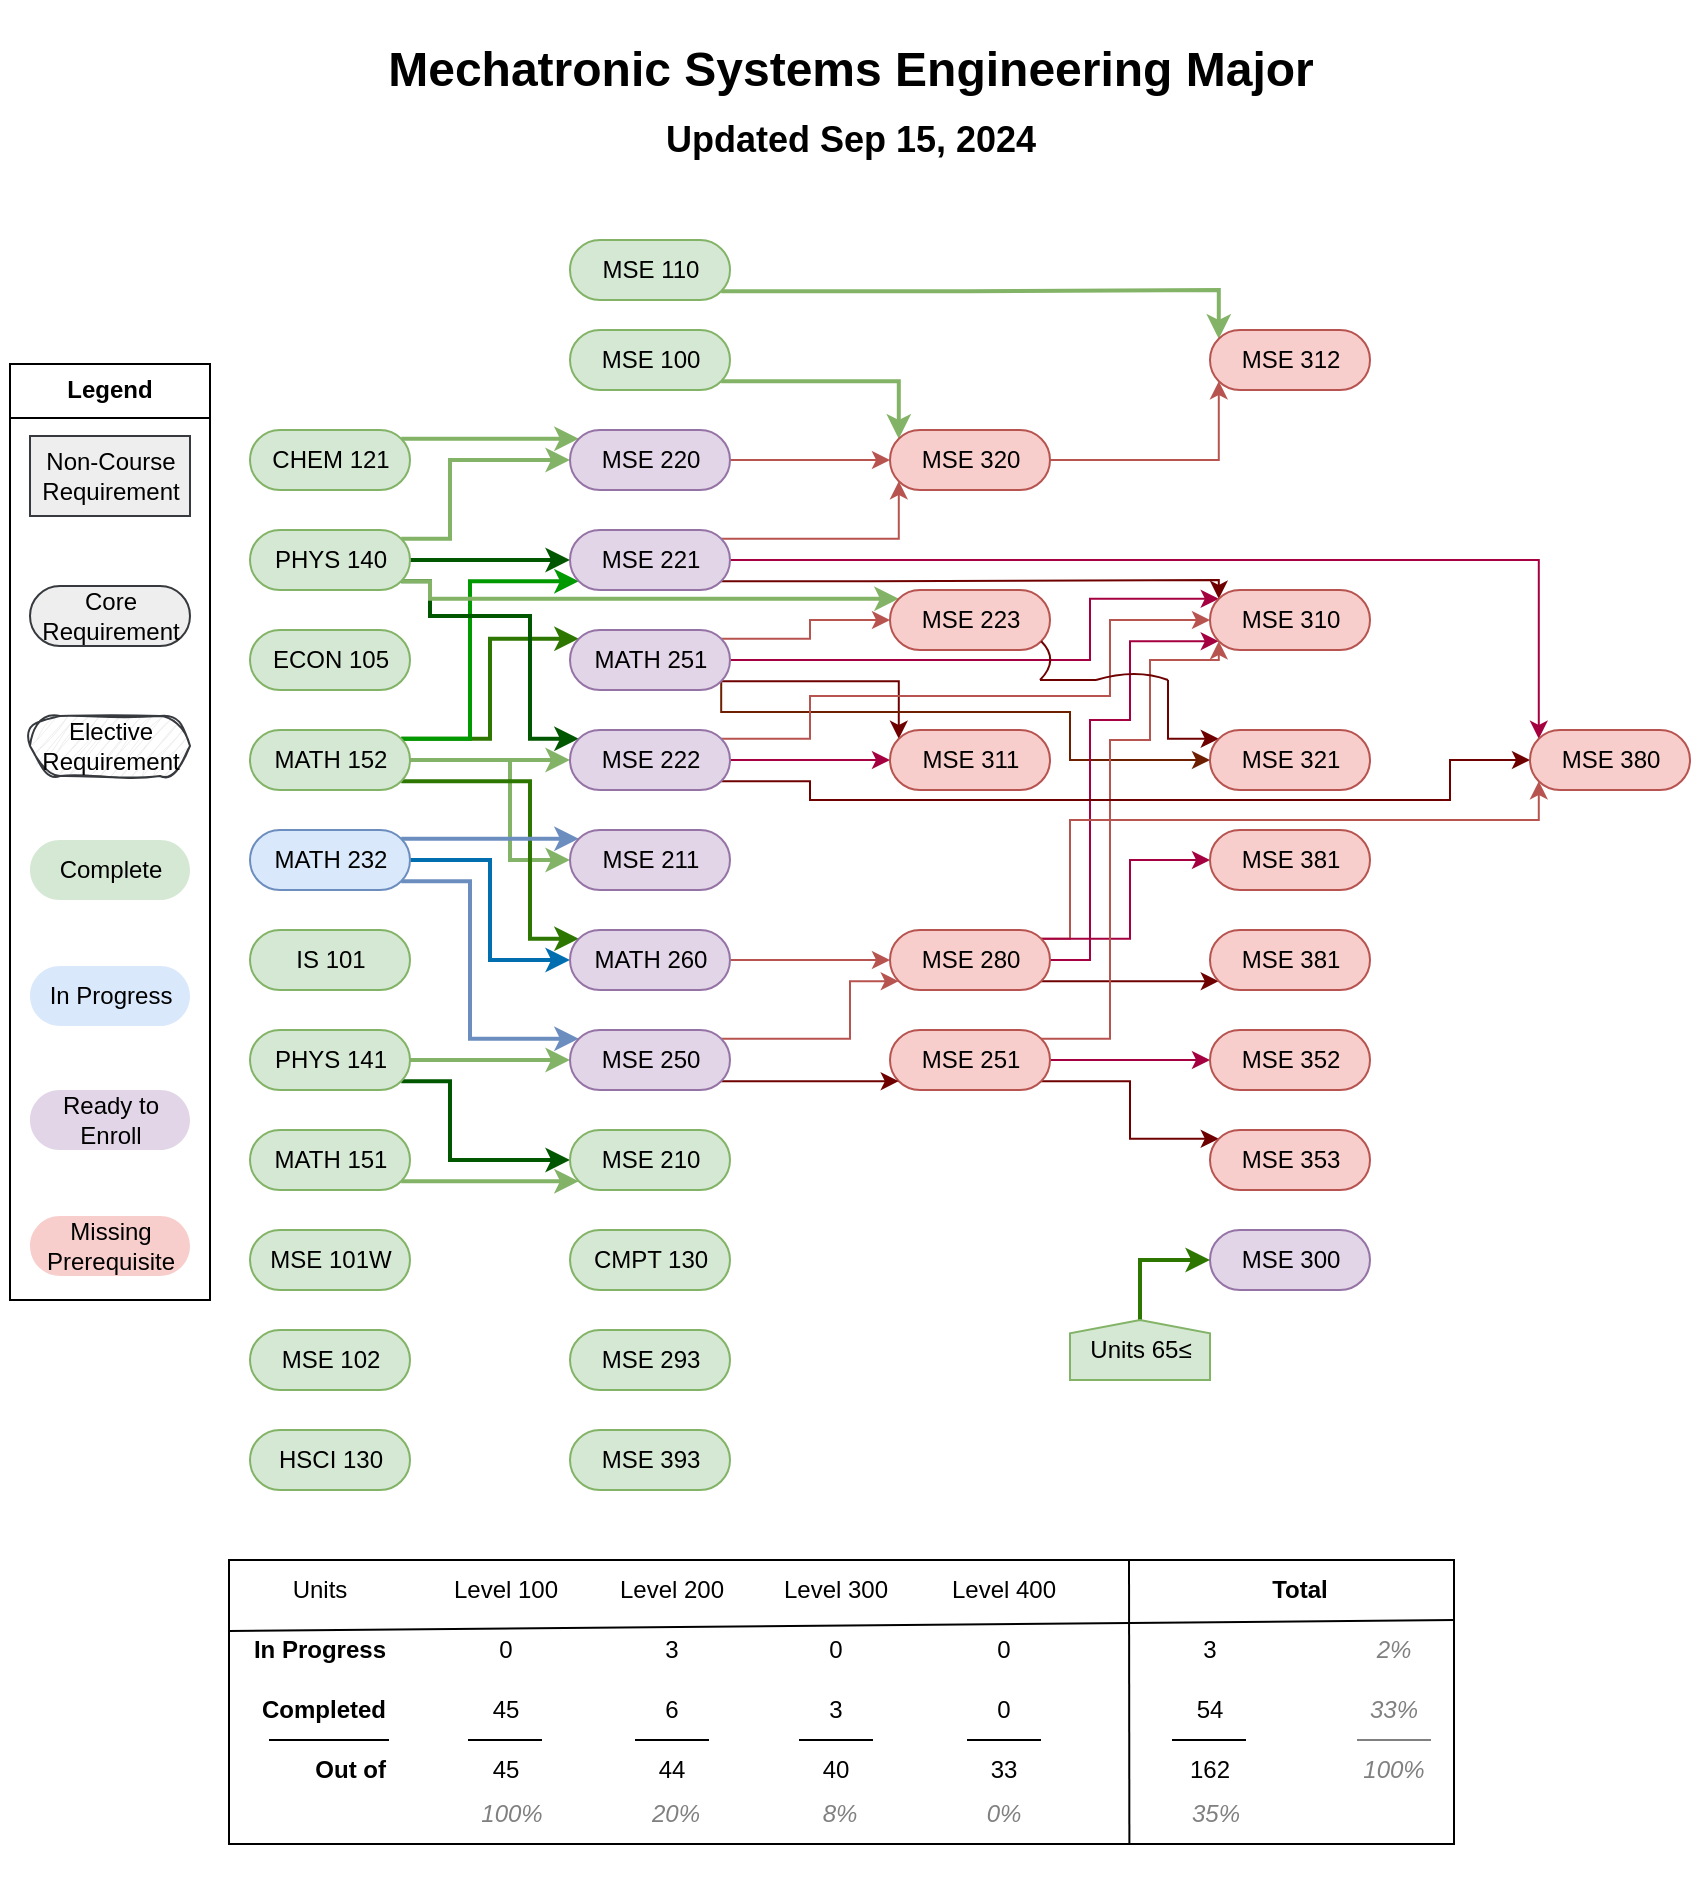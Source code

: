 <mxfile version="24.7.8">
  <diagram id="Kzw8JMVsdLsNCEqsxceb" name="Page-1">
    <mxGraphModel dx="808" dy="801" grid="1" gridSize="2" guides="1" tooltips="1" connect="1" arrows="1" fold="1" page="1" pageScale="1" pageWidth="850" pageHeight="1100" background="#ffffff" math="0" shadow="0">
      <root>
        <mxCell id="0" />
        <mxCell id="HKDICo--rmemcoH3mQtk-15" value="Background" parent="0" />
        <mxCell id="HKDICo--rmemcoH3mQtk-16" value="" style="rounded=0;whiteSpace=wrap;html=1;strokeColor=none;" parent="HKDICo--rmemcoH3mQtk-15" vertex="1">
          <mxGeometry y="30" width="850" height="948" as="geometry" />
        </mxCell>
        <mxCell id="1" value="Diagram" parent="0" />
        <mxCell id="Erz5tiZZ1zlOBueHpwNa-51" style="edgeStyle=orthogonalEdgeStyle;rounded=0;jumpStyle=none;orthogonalLoop=1;jettySize=auto;html=1;exitX=0;exitY=0;exitDx=75.605;exitDy=4.395;exitPerimeter=0;entryX=0;entryY=0;entryDx=4.395;entryDy=4.395;entryPerimeter=0;fillColor=#d5e8d4;strokeColor=#82b366;strokeWidth=2;" parent="1" source="Erz5tiZZ1zlOBueHpwNa-1" target="Erz5tiZZ1zlOBueHpwNa-16" edge="1">
          <mxGeometry relative="1" as="geometry" />
        </mxCell>
        <object label="CHEM 121" Course="General Chemistry I w/ Lab" Department="CHEM" Code="121" Units="4" id="Erz5tiZZ1zlOBueHpwNa-1">
          <mxCell style="html=1;dashed=0;whitespace=wrap;shape=mxgraph.dfd.start;fillColor=#d5e8d4;strokeColor=#82b366;" parent="1" vertex="1">
            <mxGeometry x="125" y="245" width="80" height="30" as="geometry" />
          </mxCell>
        </object>
        <object label="CMPT 130" Course="Intro to Computer Programming I" Department="CMPT" Code="130" Units="3" id="Erz5tiZZ1zlOBueHpwNa-2">
          <mxCell style="html=1;dashed=0;whitespace=wrap;shape=mxgraph.dfd.start;fillColor=#d5e8d4;strokeColor=#82b366;" parent="1" vertex="1">
            <mxGeometry x="285" y="645" width="80" height="30" as="geometry" />
          </mxCell>
        </object>
        <mxCell id="Erz5tiZZ1zlOBueHpwNa-30" style="edgeStyle=orthogonalEdgeStyle;rounded=0;orthogonalLoop=1;jettySize=auto;html=1;exitX=0;exitY=0;exitDx=75.605;exitDy=25.605;exitPerimeter=0;entryX=0;entryY=0;entryDx=4.395;entryDy=25.605;entryPerimeter=0;fillColor=#d5e8d4;strokeColor=#82b366;strokeWidth=2;" parent="1" source="Erz5tiZZ1zlOBueHpwNa-3" target="Erz5tiZZ1zlOBueHpwNa-19" edge="1">
          <mxGeometry relative="1" as="geometry" />
        </mxCell>
        <object label="MATH 151" Course="Calculus I with Review" Department="MATH" Code="150" Units="4" id="Erz5tiZZ1zlOBueHpwNa-3">
          <mxCell style="html=1;dashed=0;whitespace=wrap;shape=mxgraph.dfd.start;fillColor=#d5e8d4;strokeColor=#82b366;" parent="1" vertex="1">
            <mxGeometry x="125" y="595" width="80" height="30" as="geometry" />
          </mxCell>
        </object>
        <mxCell id="Erz5tiZZ1zlOBueHpwNa-44" style="edgeStyle=orthogonalEdgeStyle;rounded=0;orthogonalLoop=1;jettySize=auto;html=1;exitX=0;exitY=0;exitDx=75.605;exitDy=4.395;exitPerimeter=0;entryX=0;entryY=0;entryDx=4.395;entryDy=4.395;entryPerimeter=0;fillColor=#60a917;strokeColor=#2D7600;strokeWidth=2;" parent="1" source="Erz5tiZZ1zlOBueHpwNa-4" target="Erz5tiZZ1zlOBueHpwNa-18" edge="1">
          <mxGeometry relative="1" as="geometry">
            <Array as="points">
              <mxPoint x="245" y="399" />
              <mxPoint x="245" y="349" />
            </Array>
          </mxGeometry>
        </mxCell>
        <mxCell id="Erz5tiZZ1zlOBueHpwNa-45" style="edgeStyle=orthogonalEdgeStyle;rounded=0;orthogonalLoop=1;jettySize=auto;html=1;exitX=1;exitY=0.5;exitDx=0;exitDy=0;exitPerimeter=0;entryX=0;entryY=0.5;entryDx=0;entryDy=0;entryPerimeter=0;fillColor=#d5e8d4;strokeColor=#82b366;strokeWidth=2;gradientColor=#97d077;" parent="1" source="Erz5tiZZ1zlOBueHpwNa-4" target="Erz5tiZZ1zlOBueHpwNa-15" edge="1">
          <mxGeometry relative="1" as="geometry">
            <Array as="points">
              <mxPoint x="255" y="410" />
              <mxPoint x="255" y="460" />
            </Array>
          </mxGeometry>
        </mxCell>
        <mxCell id="Erz5tiZZ1zlOBueHpwNa-48" style="edgeStyle=orthogonalEdgeStyle;rounded=0;orthogonalLoop=1;jettySize=auto;html=1;exitX=0;exitY=0;exitDx=75.605;exitDy=25.605;exitPerimeter=0;entryX=0;entryY=0;entryDx=4.395;entryDy=4.395;entryPerimeter=0;jumpStyle=none;fillColor=#60a917;strokeColor=#2D7600;strokeWidth=2;" parent="1" source="Erz5tiZZ1zlOBueHpwNa-4" target="Erz5tiZZ1zlOBueHpwNa-17" edge="1">
          <mxGeometry relative="1" as="geometry">
            <Array as="points">
              <mxPoint x="265" y="421" />
              <mxPoint x="265" y="499" />
            </Array>
          </mxGeometry>
        </mxCell>
        <mxCell id="Erz5tiZZ1zlOBueHpwNa-54" style="edgeStyle=orthogonalEdgeStyle;rounded=0;jumpStyle=none;orthogonalLoop=1;jettySize=auto;html=1;exitX=0;exitY=0;exitDx=75.605;exitDy=4.395;exitPerimeter=0;entryX=0;entryY=0;entryDx=4.395;entryDy=25.605;entryPerimeter=0;fillColor=#cdeb8b;strokeColor=#009900;strokeWidth=2;" parent="1" source="Erz5tiZZ1zlOBueHpwNa-4" target="Erz5tiZZ1zlOBueHpwNa-27" edge="1">
          <mxGeometry relative="1" as="geometry">
            <Array as="points">
              <mxPoint x="235" y="399" />
              <mxPoint x="235" y="321" />
            </Array>
          </mxGeometry>
        </mxCell>
        <mxCell id="Erz5tiZZ1zlOBueHpwNa-57" style="edgeStyle=orthogonalEdgeStyle;rounded=0;jumpStyle=none;orthogonalLoop=1;jettySize=auto;html=1;exitX=1;exitY=0.5;exitDx=0;exitDy=0;exitPerimeter=0;entryX=0;entryY=0.5;entryDx=0;entryDy=0;entryPerimeter=0;fillColor=#d5e8d4;strokeColor=#82b366;strokeWidth=2;gradientColor=#97d077;" parent="1" source="Erz5tiZZ1zlOBueHpwNa-4" target="Erz5tiZZ1zlOBueHpwNa-26" edge="1">
          <mxGeometry relative="1" as="geometry" />
        </mxCell>
        <object label="MATH 152" Course="Calculus II" Department="MATH" Code="152" Units="3" id="Erz5tiZZ1zlOBueHpwNa-4">
          <mxCell style="html=1;dashed=0;whitespace=wrap;shape=mxgraph.dfd.start;fillColor=#d5e8d4;strokeColor=#82b366;" parent="1" vertex="1">
            <mxGeometry x="125" y="395" width="80" height="30" as="geometry" />
          </mxCell>
        </object>
        <mxCell id="Erz5tiZZ1zlOBueHpwNa-88" style="edgeStyle=orthogonalEdgeStyle;rounded=0;jumpStyle=none;orthogonalLoop=1;jettySize=auto;html=1;exitX=0;exitY=0;exitDx=75.605;exitDy=25.605;exitPerimeter=0;entryX=0;entryY=0;entryDx=4.395;entryDy=4.395;entryPerimeter=0;fillColor=#d5e8d4;strokeColor=#82b366;strokeWidth=2;" parent="1" source="Erz5tiZZ1zlOBueHpwNa-5" target="Erz5tiZZ1zlOBueHpwNa-85" edge="1">
          <mxGeometry relative="1" as="geometry" />
        </mxCell>
        <object label="MSE 100" Course="Engineering Graphics and Design" Department="MSE" Code="100" Units="3" id="Erz5tiZZ1zlOBueHpwNa-5">
          <mxCell style="html=1;dashed=0;whitespace=wrap;shape=mxgraph.dfd.start;fillColor=#d5e8d4;strokeColor=#82b366;" parent="1" vertex="1">
            <mxGeometry x="285" y="195" width="80" height="30" as="geometry" />
          </mxCell>
        </object>
        <object label="MSE 101W" Course="Process, Form, and Convention in Professional Genres" Department="MSE" Code="101W" Units="3" id="Erz5tiZZ1zlOBueHpwNa-6">
          <mxCell style="html=1;dashed=0;whitespace=wrap;shape=mxgraph.dfd.start;fillColor=#d5e8d4;strokeColor=#82b366;" parent="1" vertex="1">
            <mxGeometry x="125" y="645" width="80" height="30" as="geometry" />
          </mxCell>
        </object>
        <object label="MSE 102" Course="Applied Science, Technology, and Society" Department="MSE" Code="102" Units="3" id="Erz5tiZZ1zlOBueHpwNa-7">
          <mxCell style="html=1;dashed=0;whitespace=wrap;shape=mxgraph.dfd.start;fillColor=#d5e8d4;strokeColor=#82b366;" parent="1" vertex="1">
            <mxGeometry x="125" y="695" width="80" height="30" as="geometry" />
          </mxCell>
        </object>
        <mxCell id="Erz5tiZZ1zlOBueHpwNa-92" style="edgeStyle=orthogonalEdgeStyle;rounded=0;jumpStyle=none;orthogonalLoop=1;jettySize=auto;html=1;exitX=0;exitY=0;exitDx=75.605;exitDy=25.605;exitPerimeter=0;entryX=0;entryY=0;entryDx=4.395;entryDy=4.395;entryPerimeter=0;strokeWidth=2;fillColor=#d5e8d4;strokeColor=#82b366;" parent="1" source="Erz5tiZZ1zlOBueHpwNa-8" target="Erz5tiZZ1zlOBueHpwNa-84" edge="1">
          <mxGeometry relative="1" as="geometry" />
        </mxCell>
        <object label="MSE 110" Course="Mechatronics Design I" Department="MSE" Code="110" Units="3" id="Erz5tiZZ1zlOBueHpwNa-8">
          <mxCell style="html=1;dashed=0;whitespace=wrap;shape=mxgraph.dfd.start;fillColor=#d5e8d4;strokeColor=#82b366;" parent="1" vertex="1">
            <mxGeometry x="285" y="150" width="80" height="30" as="geometry" />
          </mxCell>
        </object>
        <mxCell id="Erz5tiZZ1zlOBueHpwNa-52" style="edgeStyle=orthogonalEdgeStyle;rounded=0;jumpStyle=none;orthogonalLoop=1;jettySize=auto;html=1;exitX=0;exitY=0;exitDx=75.605;exitDy=4.395;exitPerimeter=0;entryX=0;entryY=0.5;entryDx=0;entryDy=0;entryPerimeter=0;fillColor=#d5e8d4;strokeColor=#82b366;strokeWidth=2;" parent="1" source="Erz5tiZZ1zlOBueHpwNa-9" target="Erz5tiZZ1zlOBueHpwNa-16" edge="1">
          <mxGeometry relative="1" as="geometry">
            <Array as="points">
              <mxPoint x="225" y="299" />
              <mxPoint x="225" y="260" />
            </Array>
          </mxGeometry>
        </mxCell>
        <mxCell id="Erz5tiZZ1zlOBueHpwNa-53" style="edgeStyle=orthogonalEdgeStyle;rounded=0;jumpStyle=none;orthogonalLoop=1;jettySize=auto;html=1;exitX=1;exitY=0.5;exitDx=0;exitDy=0;exitPerimeter=0;entryX=0;entryY=0.5;entryDx=0;entryDy=0;entryPerimeter=0;fillColor=#008a00;strokeColor=#005700;strokeWidth=2;" parent="1" source="Erz5tiZZ1zlOBueHpwNa-9" target="Erz5tiZZ1zlOBueHpwNa-27" edge="1">
          <mxGeometry relative="1" as="geometry" />
        </mxCell>
        <mxCell id="Erz5tiZZ1zlOBueHpwNa-56" style="edgeStyle=orthogonalEdgeStyle;rounded=0;jumpStyle=none;orthogonalLoop=1;jettySize=auto;html=1;exitX=0;exitY=0;exitDx=75.605;exitDy=25.605;exitPerimeter=0;entryX=0;entryY=0;entryDx=4.395;entryDy=4.395;entryPerimeter=0;fillColor=#008a00;strokeColor=#005700;strokeWidth=2;" parent="1" source="Erz5tiZZ1zlOBueHpwNa-9" target="Erz5tiZZ1zlOBueHpwNa-26" edge="1">
          <mxGeometry relative="1" as="geometry">
            <Array as="points">
              <mxPoint x="215" y="321" />
              <mxPoint x="215" y="338" />
              <mxPoint x="265" y="338" />
              <mxPoint x="265" y="399" />
            </Array>
          </mxGeometry>
        </mxCell>
        <mxCell id="Erz5tiZZ1zlOBueHpwNa-65" style="edgeStyle=orthogonalEdgeStyle;rounded=0;jumpStyle=none;orthogonalLoop=1;jettySize=auto;html=1;exitX=0;exitY=0;exitDx=75.605;exitDy=25.605;exitPerimeter=0;entryX=0;entryY=0;entryDx=4.395;entryDy=4.395;entryPerimeter=0;fillColor=#d5e8d4;strokeColor=#82b366;strokeWidth=2;" parent="1" source="Erz5tiZZ1zlOBueHpwNa-9" target="Erz5tiZZ1zlOBueHpwNa-25" edge="1">
          <mxGeometry relative="1" as="geometry">
            <Array as="points">
              <mxPoint x="215" y="321" />
              <mxPoint x="215" y="329" />
            </Array>
          </mxGeometry>
        </mxCell>
        <object label="PHYS 140" Course="Studio Physics - Mechanics and Modern Physics" Department="PHYS" Code="140" Units="4" id="Erz5tiZZ1zlOBueHpwNa-9">
          <mxCell style="html=1;dashed=0;whitespace=wrap;shape=mxgraph.dfd.start;fillColor=#d5e8d4;strokeColor=#82b366;" parent="1" vertex="1">
            <mxGeometry x="125" y="295" width="80" height="30" as="geometry" />
          </mxCell>
        </object>
        <mxCell id="Erz5tiZZ1zlOBueHpwNa-66" style="edgeStyle=orthogonalEdgeStyle;rounded=0;jumpStyle=none;orthogonalLoop=1;jettySize=auto;html=1;exitX=0;exitY=0;exitDx=75.605;exitDy=25.605;exitPerimeter=0;entryX=0;entryY=0.5;entryDx=0;entryDy=0;entryPerimeter=0;fillColor=#008a00;strokeColor=#005700;strokeWidth=2;" parent="1" source="Erz5tiZZ1zlOBueHpwNa-10" target="Erz5tiZZ1zlOBueHpwNa-19" edge="1">
          <mxGeometry relative="1" as="geometry">
            <Array as="points">
              <mxPoint x="225" y="571" />
              <mxPoint x="225" y="610" />
            </Array>
          </mxGeometry>
        </mxCell>
        <mxCell id="Erz5tiZZ1zlOBueHpwNa-67" style="edgeStyle=orthogonalEdgeStyle;rounded=0;jumpStyle=none;orthogonalLoop=1;jettySize=auto;html=1;exitX=1;exitY=0.5;exitDx=0;exitDy=0;exitPerimeter=0;entryX=0;entryY=0.5;entryDx=0;entryDy=0;entryPerimeter=0;fillColor=#d5e8d4;strokeColor=#82b366;strokeWidth=2;" parent="1" source="Erz5tiZZ1zlOBueHpwNa-10" target="Erz5tiZZ1zlOBueHpwNa-24" edge="1">
          <mxGeometry relative="1" as="geometry" />
        </mxCell>
        <object label="PHYS 141" Course="Studio Physics - Optics, Electricity and Magnetism" Department="PHYS" Code="141" Units="4" id="Erz5tiZZ1zlOBueHpwNa-10">
          <mxCell style="html=1;dashed=0;whitespace=wrap;shape=mxgraph.dfd.start;fillColor=#d5e8d4;strokeColor=#82b366;" parent="1" vertex="1">
            <mxGeometry x="125" y="545" width="80" height="30" as="geometry" />
          </mxCell>
        </object>
        <object label="ECON 105" Course="Principles of Macroeconomics" Department="ECON" Code="105" Units="4" id="Erz5tiZZ1zlOBueHpwNa-11">
          <mxCell style="html=1;dashed=0;whitespace=wrap;shape=mxgraph.dfd.start;fillColor=#d5e8d4;strokeColor=#82b366;" parent="1" vertex="1">
            <mxGeometry x="125" y="345" width="80" height="30" as="geometry" />
          </mxCell>
        </object>
        <object label="HSCI 130" Course="Foundations of Health Science" Department="HSCI" Code="130" Units="4" id="Erz5tiZZ1zlOBueHpwNa-12">
          <mxCell style="html=1;dashed=0;whitespace=wrap;shape=mxgraph.dfd.start;fillColor=#d5e8d4;strokeColor=#82b366;" parent="1" vertex="1">
            <mxGeometry x="125" y="745" width="80" height="30" as="geometry" />
          </mxCell>
        </object>
        <object label="IS 101" Course="Global Challenges of the 21st Century: An Introduction to International Studies" Department="IS" Code="101" Units="3" id="Erz5tiZZ1zlOBueHpwNa-13">
          <mxCell style="html=1;dashed=0;whitespace=wrap;shape=mxgraph.dfd.start;fillColor=#d5e8d4;strokeColor=#82b366;" parent="1" vertex="1">
            <mxGeometry x="125" y="495" width="80" height="30" as="geometry" />
          </mxCell>
        </object>
        <mxCell id="Erz5tiZZ1zlOBueHpwNa-47" style="edgeStyle=orthogonalEdgeStyle;rounded=0;orthogonalLoop=1;jettySize=auto;html=1;exitX=1;exitY=0.5;exitDx=0;exitDy=0;exitPerimeter=0;entryX=0;entryY=0.5;entryDx=0;entryDy=0;entryPerimeter=0;fillColor=#1ba1e2;strokeColor=#006EAF;strokeWidth=2;" parent="1" source="Erz5tiZZ1zlOBueHpwNa-14" target="Erz5tiZZ1zlOBueHpwNa-17" edge="1">
          <mxGeometry relative="1" as="geometry" />
        </mxCell>
        <mxCell id="Erz5tiZZ1zlOBueHpwNa-68" style="edgeStyle=orthogonalEdgeStyle;rounded=0;jumpStyle=none;orthogonalLoop=1;jettySize=auto;html=1;exitX=0;exitY=0;exitDx=75.605;exitDy=4.395;exitPerimeter=0;entryX=0;entryY=0;entryDx=4.395;entryDy=4.395;entryPerimeter=0;strokeWidth=2;fillColor=#dae8fc;strokeColor=#6c8ebf;" parent="1" source="Erz5tiZZ1zlOBueHpwNa-14" target="Erz5tiZZ1zlOBueHpwNa-15" edge="1">
          <mxGeometry relative="1" as="geometry" />
        </mxCell>
        <mxCell id="Erz5tiZZ1zlOBueHpwNa-69" style="edgeStyle=orthogonalEdgeStyle;rounded=0;jumpStyle=none;orthogonalLoop=1;jettySize=auto;html=1;exitX=0;exitY=0;exitDx=75.605;exitDy=25.605;exitPerimeter=0;entryX=0;entryY=0;entryDx=4.395;entryDy=4.395;entryPerimeter=0;fillColor=#dae8fc;strokeColor=#6c8ebf;strokeWidth=2;" parent="1" source="Erz5tiZZ1zlOBueHpwNa-14" target="Erz5tiZZ1zlOBueHpwNa-24" edge="1">
          <mxGeometry relative="1" as="geometry">
            <Array as="points">
              <mxPoint x="235" y="471" />
              <mxPoint x="235" y="549" />
            </Array>
          </mxGeometry>
        </mxCell>
        <object label="MATH 232" Course="Applied Linear Algebra" Department="MATH" Code="232" Units="3" id="Erz5tiZZ1zlOBueHpwNa-14">
          <mxCell style="html=1;dashed=0;whitespace=wrap;shape=mxgraph.dfd.start;fillColor=#dae8fc;strokeColor=#6c8ebf;" parent="1" vertex="1">
            <mxGeometry x="125" y="445" width="80" height="30" as="geometry" />
          </mxCell>
        </object>
        <object label="MSE 211" Course="Computational Methods for Engineers" Department="MSE" Code="211" Units="3" id="Erz5tiZZ1zlOBueHpwNa-15">
          <mxCell style="html=1;dashed=0;whitespace=wrap;shape=mxgraph.dfd.start;fillColor=#e1d5e7;strokeColor=#9673a6;" parent="1" vertex="1">
            <mxGeometry x="285" y="445" width="80" height="30" as="geometry" />
          </mxCell>
        </object>
        <mxCell id="Erz5tiZZ1zlOBueHpwNa-87" style="edgeStyle=orthogonalEdgeStyle;rounded=0;jumpStyle=none;orthogonalLoop=1;jettySize=auto;html=1;exitX=1;exitY=0.5;exitDx=0;exitDy=0;exitPerimeter=0;entryX=0;entryY=0.5;entryDx=0;entryDy=0;entryPerimeter=0;fillColor=#f8cecc;strokeColor=#b85450;" parent="1" source="Erz5tiZZ1zlOBueHpwNa-16" target="Erz5tiZZ1zlOBueHpwNa-85" edge="1">
          <mxGeometry relative="1" as="geometry" />
        </mxCell>
        <object label="MSE 220" Course="Engineering Materials" Department="MSE" Code="220" Units="3" id="Erz5tiZZ1zlOBueHpwNa-16">
          <mxCell style="html=1;dashed=0;whitespace=wrap;shape=mxgraph.dfd.start;fillColor=#e1d5e7;strokeColor=#9673a6;" parent="1" vertex="1">
            <mxGeometry x="285" y="245" width="80" height="30" as="geometry" />
          </mxCell>
        </object>
        <mxCell id="Erz5tiZZ1zlOBueHpwNa-73" style="edgeStyle=orthogonalEdgeStyle;rounded=0;jumpStyle=none;orthogonalLoop=1;jettySize=auto;html=1;exitX=1;exitY=0.5;exitDx=0;exitDy=0;exitPerimeter=0;entryX=0;entryY=0.5;entryDx=0;entryDy=0;entryPerimeter=0;fillColor=#f8cecc;strokeColor=#b85450;" parent="1" source="Erz5tiZZ1zlOBueHpwNa-17" target="Erz5tiZZ1zlOBueHpwNa-22" edge="1">
          <mxGeometry relative="1" as="geometry" />
        </mxCell>
        <object label="MATH 260" Course="Introduction to Ordinary Differential Equations" Department="MATH" Code="260" Units="3" id="Erz5tiZZ1zlOBueHpwNa-17">
          <mxCell style="html=1;dashed=0;whitespace=wrap;shape=mxgraph.dfd.start;fillColor=#e1d5e7;strokeColor=#9673a6;" parent="1" vertex="1">
            <mxGeometry x="285" y="495" width="80" height="30" as="geometry" />
          </mxCell>
        </object>
        <mxCell id="Erz5tiZZ1zlOBueHpwNa-74" style="edgeStyle=orthogonalEdgeStyle;rounded=0;jumpStyle=none;orthogonalLoop=1;jettySize=auto;html=1;exitX=0;exitY=0;exitDx=75.605;exitDy=4.395;exitPerimeter=0;entryX=0;entryY=0.5;entryDx=0;entryDy=0;entryPerimeter=0;fillColor=#f8cecc;strokeColor=#b85450;" parent="1" source="Erz5tiZZ1zlOBueHpwNa-18" target="Erz5tiZZ1zlOBueHpwNa-25" edge="1">
          <mxGeometry relative="1" as="geometry" />
        </mxCell>
        <mxCell id="Erz5tiZZ1zlOBueHpwNa-77" style="edgeStyle=orthogonalEdgeStyle;rounded=0;jumpStyle=none;orthogonalLoop=1;jettySize=auto;html=1;exitX=1;exitY=0.5;exitDx=0;exitDy=0;exitPerimeter=0;entryX=0;entryY=0;entryDx=4.395;entryDy=4.395;entryPerimeter=0;fillColor=#d80073;strokeColor=#A50040;" parent="1" source="Erz5tiZZ1zlOBueHpwNa-18" target="Erz5tiZZ1zlOBueHpwNa-75" edge="1">
          <mxGeometry relative="1" as="geometry">
            <Array as="points">
              <mxPoint x="545" y="360" />
              <mxPoint x="545" y="329" />
            </Array>
          </mxGeometry>
        </mxCell>
        <mxCell id="Erz5tiZZ1zlOBueHpwNa-82" style="edgeStyle=orthogonalEdgeStyle;rounded=0;jumpStyle=none;orthogonalLoop=1;jettySize=auto;html=1;exitX=0;exitY=0;exitDx=75.605;exitDy=25.605;exitPerimeter=0;entryX=0;entryY=0;entryDx=4.395;entryDy=4.395;entryPerimeter=0;fillColor=#a20025;strokeColor=#6F0000;" parent="1" source="Erz5tiZZ1zlOBueHpwNa-18" target="Erz5tiZZ1zlOBueHpwNa-81" edge="1">
          <mxGeometry relative="1" as="geometry" />
        </mxCell>
        <mxCell id="Erz5tiZZ1zlOBueHpwNa-100" style="edgeStyle=orthogonalEdgeStyle;rounded=0;jumpStyle=none;orthogonalLoop=1;jettySize=auto;html=1;exitX=0;exitY=0;exitDx=75.605;exitDy=25.605;exitPerimeter=0;entryX=0;entryY=0.5;entryDx=0;entryDy=0;entryPerimeter=0;fillColor=#a0522d;strokeColor=#6D1F00;" parent="1" source="Erz5tiZZ1zlOBueHpwNa-18" target="Erz5tiZZ1zlOBueHpwNa-98" edge="1">
          <mxGeometry relative="1" as="geometry">
            <Array as="points">
              <mxPoint x="361" y="386" />
              <mxPoint x="535" y="386" />
              <mxPoint x="535" y="410" />
            </Array>
          </mxGeometry>
        </mxCell>
        <object label="MATH 251" Course="Calculus III" Department="MATH" Code="251" Units="3" id="Erz5tiZZ1zlOBueHpwNa-18">
          <mxCell style="html=1;dashed=0;whitespace=wrap;shape=mxgraph.dfd.start;fillColor=#e1d5e7;strokeColor=#9673a6;" parent="1" vertex="1">
            <mxGeometry x="285" y="345" width="80" height="30" as="geometry" />
          </mxCell>
        </object>
        <object label="MSE 210" Course="Engineering Measurement and Data Analysis" Department="MSE" Code="210" Units="3" id="Erz5tiZZ1zlOBueHpwNa-19">
          <mxCell style="html=1;dashed=0;whitespace=wrap;shape=mxgraph.dfd.start;fillColor=#d5e8d4;strokeColor=#82b366;" parent="1" vertex="1">
            <mxGeometry x="285" y="595" width="80" height="30" as="geometry" />
          </mxCell>
        </object>
        <object label="MSE 393" Course="Engineering Graphics and Design" Department="MSE" Code="100" Units="3" id="Erz5tiZZ1zlOBueHpwNa-20">
          <mxCell style="html=1;dashed=0;whitespace=wrap;shape=mxgraph.dfd.start;fillColor=#d5e8d4;strokeColor=#82b366;" parent="1" vertex="1">
            <mxGeometry x="285" y="745" width="80" height="30" as="geometry" />
          </mxCell>
        </object>
        <object label="MSE 293" Course="Engineering Graphics and Design" Department="MSE" Code="100" Units="3" id="Erz5tiZZ1zlOBueHpwNa-21">
          <mxCell style="html=1;dashed=0;whitespace=wrap;shape=mxgraph.dfd.start;fillColor=#d5e8d4;strokeColor=#82b366;" parent="1" vertex="1">
            <mxGeometry x="285" y="695" width="80" height="30" as="geometry" />
          </mxCell>
        </object>
        <mxCell id="Erz5tiZZ1zlOBueHpwNa-79" style="edgeStyle=orthogonalEdgeStyle;rounded=0;jumpStyle=none;orthogonalLoop=1;jettySize=auto;html=1;exitX=1;exitY=0.5;exitDx=0;exitDy=0;exitPerimeter=0;entryX=0;entryY=0;entryDx=4.395;entryDy=25.605;entryPerimeter=0;fillColor=#d80073;strokeColor=#A50040;" parent="1" source="Erz5tiZZ1zlOBueHpwNa-22" target="Erz5tiZZ1zlOBueHpwNa-75" edge="1">
          <mxGeometry relative="1" as="geometry">
            <Array as="points">
              <mxPoint x="545" y="510" />
              <mxPoint x="545" y="390" />
              <mxPoint x="565" y="390" />
              <mxPoint x="565" y="351" />
            </Array>
          </mxGeometry>
        </mxCell>
        <mxCell id="Erz5tiZZ1zlOBueHpwNa-106" style="edgeStyle=orthogonalEdgeStyle;rounded=0;jumpStyle=none;orthogonalLoop=1;jettySize=auto;html=1;exitX=0;exitY=0;exitDx=75.605;exitDy=25.605;exitPerimeter=0;entryX=0;entryY=0;entryDx=4.395;entryDy=25.605;entryPerimeter=0;fillColor=#a20025;strokeColor=#6F0000;" parent="1" source="Erz5tiZZ1zlOBueHpwNa-22" target="Erz5tiZZ1zlOBueHpwNa-93" edge="1">
          <mxGeometry relative="1" as="geometry" />
        </mxCell>
        <mxCell id="Erz5tiZZ1zlOBueHpwNa-110" style="edgeStyle=orthogonalEdgeStyle;rounded=0;jumpStyle=none;orthogonalLoop=1;jettySize=auto;html=1;exitX=0;exitY=0;exitDx=75.605;exitDy=4.395;exitPerimeter=0;entryX=0;entryY=0;entryDx=4.395;entryDy=25.605;entryPerimeter=0;fillColor=#f8cecc;strokeColor=#b85450;" parent="1" source="Erz5tiZZ1zlOBueHpwNa-22" target="Erz5tiZZ1zlOBueHpwNa-107" edge="1">
          <mxGeometry relative="1" as="geometry">
            <Array as="points">
              <mxPoint x="535" y="499" />
              <mxPoint x="535" y="440" />
              <mxPoint x="769" y="440" />
            </Array>
          </mxGeometry>
        </mxCell>
        <mxCell id="Erz5tiZZ1zlOBueHpwNa-112" style="edgeStyle=orthogonalEdgeStyle;rounded=0;jumpStyle=none;orthogonalLoop=1;jettySize=auto;html=1;exitX=0;exitY=0;exitDx=75.605;exitDy=4.395;exitPerimeter=0;entryX=0;entryY=0.5;entryDx=0;entryDy=0;entryPerimeter=0;fillColor=#d80073;strokeColor=#A50040;" parent="1" source="Erz5tiZZ1zlOBueHpwNa-22" target="Erz5tiZZ1zlOBueHpwNa-111" edge="1">
          <mxGeometry relative="1" as="geometry" />
        </mxCell>
        <object label="MSE 280" Course="Linear Systems" Department="MSE" Code="280" Units="3" id="Erz5tiZZ1zlOBueHpwNa-22">
          <mxCell style="html=1;dashed=0;whitespace=wrap;shape=mxgraph.dfd.start;fillColor=#f8cecc;strokeColor=#b85450;" parent="1" vertex="1">
            <mxGeometry x="445" y="495" width="80" height="30" as="geometry" />
          </mxCell>
        </object>
        <mxCell id="Erz5tiZZ1zlOBueHpwNa-80" style="edgeStyle=orthogonalEdgeStyle;rounded=0;jumpStyle=none;orthogonalLoop=1;jettySize=auto;html=1;exitX=0;exitY=0;exitDx=75.605;exitDy=4.395;exitPerimeter=0;entryX=0;entryY=0;entryDx=4.395;entryDy=25.605;entryPerimeter=0;fillColor=#f8cecc;strokeColor=#b85450;" parent="1" source="Erz5tiZZ1zlOBueHpwNa-23" target="Erz5tiZZ1zlOBueHpwNa-75" edge="1">
          <mxGeometry relative="1" as="geometry">
            <Array as="points">
              <mxPoint x="555" y="549" />
              <mxPoint x="555" y="400" />
              <mxPoint x="575" y="400" />
              <mxPoint x="575" y="360" />
              <mxPoint x="609" y="360" />
            </Array>
          </mxGeometry>
        </mxCell>
        <mxCell id="Erz5tiZZ1zlOBueHpwNa-103" style="edgeStyle=orthogonalEdgeStyle;rounded=0;jumpStyle=none;orthogonalLoop=1;jettySize=auto;html=1;exitX=1;exitY=0.5;exitDx=0;exitDy=0;exitPerimeter=0;entryX=0;entryY=0.5;entryDx=0;entryDy=0;entryPerimeter=0;fillColor=#d80073;strokeColor=#A50040;" parent="1" source="Erz5tiZZ1zlOBueHpwNa-23" target="Erz5tiZZ1zlOBueHpwNa-101" edge="1">
          <mxGeometry relative="1" as="geometry" />
        </mxCell>
        <mxCell id="Erz5tiZZ1zlOBueHpwNa-105" style="edgeStyle=orthogonalEdgeStyle;rounded=0;jumpStyle=none;orthogonalLoop=1;jettySize=auto;html=1;exitX=0;exitY=0;exitDx=75.605;exitDy=25.605;exitPerimeter=0;entryX=0;entryY=0;entryDx=4.395;entryDy=4.395;entryPerimeter=0;fillColor=#a20025;strokeColor=#6F0000;" parent="1" source="Erz5tiZZ1zlOBueHpwNa-23" target="Erz5tiZZ1zlOBueHpwNa-104" edge="1">
          <mxGeometry relative="1" as="geometry">
            <Array as="points">
              <mxPoint x="565" y="571" />
              <mxPoint x="565" y="599" />
            </Array>
          </mxGeometry>
        </mxCell>
        <object label="MSE 251" Course="Electronic Circuits" Department="MSE" Code="251" Units="4" id="Erz5tiZZ1zlOBueHpwNa-23">
          <mxCell style="html=1;dashed=0;whitespace=wrap;shape=mxgraph.dfd.start;fillColor=#f8cecc;strokeColor=#b85450;" parent="1" vertex="1">
            <mxGeometry x="445" y="545" width="80" height="30" as="geometry" />
          </mxCell>
        </object>
        <mxCell id="Erz5tiZZ1zlOBueHpwNa-71" style="edgeStyle=orthogonalEdgeStyle;rounded=0;jumpStyle=none;orthogonalLoop=1;jettySize=auto;html=1;exitX=0;exitY=0;exitDx=75.605;exitDy=25.605;exitPerimeter=0;entryX=0;entryY=0;entryDx=4.395;entryDy=25.605;entryPerimeter=0;fillColor=#a20025;strokeColor=#6F0000;" parent="1" source="Erz5tiZZ1zlOBueHpwNa-24" target="Erz5tiZZ1zlOBueHpwNa-23" edge="1">
          <mxGeometry relative="1" as="geometry" />
        </mxCell>
        <mxCell id="Erz5tiZZ1zlOBueHpwNa-72" style="edgeStyle=orthogonalEdgeStyle;rounded=0;jumpStyle=none;orthogonalLoop=1;jettySize=auto;html=1;exitX=0;exitY=0;exitDx=75.605;exitDy=4.395;exitPerimeter=0;entryX=0;entryY=0;entryDx=4.395;entryDy=25.605;entryPerimeter=0;fillColor=#f8cecc;strokeColor=#b85450;" parent="1" source="Erz5tiZZ1zlOBueHpwNa-24" target="Erz5tiZZ1zlOBueHpwNa-22" edge="1">
          <mxGeometry relative="1" as="geometry">
            <Array as="points">
              <mxPoint x="425" y="549" />
              <mxPoint x="425" y="521" />
            </Array>
          </mxGeometry>
        </mxCell>
        <object label="MSE 250" Course="Electric Circuits" Department="MSE" Code="250" Units="4" id="Erz5tiZZ1zlOBueHpwNa-24">
          <mxCell style="html=1;dashed=0;whitespace=wrap;shape=mxgraph.dfd.start;fillColor=#e1d5e7;strokeColor=#9673a6;" parent="1" vertex="1">
            <mxGeometry x="285" y="545" width="80" height="30" as="geometry" />
          </mxCell>
        </object>
        <object label="MSE 223" Course="Introduction to Fluid Mechanics" Department="MSE" Code="223" Units="4" id="Erz5tiZZ1zlOBueHpwNa-25">
          <mxCell style="html=1;dashed=0;whitespace=wrap;shape=mxgraph.dfd.start;fillColor=#f8cecc;strokeColor=#b85450;" parent="1" vertex="1">
            <mxGeometry x="445" y="325" width="80" height="30" as="geometry" />
          </mxCell>
        </object>
        <mxCell id="Erz5tiZZ1zlOBueHpwNa-78" style="edgeStyle=orthogonalEdgeStyle;rounded=0;jumpStyle=none;orthogonalLoop=1;jettySize=auto;html=1;exitX=0;exitY=0;exitDx=75.605;exitDy=4.395;exitPerimeter=0;entryX=0;entryY=0.5;entryDx=0;entryDy=0;entryPerimeter=0;fillColor=#f8cecc;strokeColor=#b85450;" parent="1" source="Erz5tiZZ1zlOBueHpwNa-26" target="Erz5tiZZ1zlOBueHpwNa-75" edge="1">
          <mxGeometry relative="1" as="geometry">
            <Array as="points">
              <mxPoint x="405" y="399" />
              <mxPoint x="405" y="378" />
              <mxPoint x="555" y="378" />
              <mxPoint x="555" y="340" />
            </Array>
          </mxGeometry>
        </mxCell>
        <mxCell id="Erz5tiZZ1zlOBueHpwNa-83" style="edgeStyle=orthogonalEdgeStyle;rounded=0;jumpStyle=none;orthogonalLoop=1;jettySize=auto;html=1;exitX=1;exitY=0.5;exitDx=0;exitDy=0;exitPerimeter=0;entryX=0;entryY=0.5;entryDx=0;entryDy=0;entryPerimeter=0;fillColor=#d80073;strokeColor=#A50040;" parent="1" source="Erz5tiZZ1zlOBueHpwNa-26" target="Erz5tiZZ1zlOBueHpwNa-81" edge="1">
          <mxGeometry relative="1" as="geometry" />
        </mxCell>
        <mxCell id="Erz5tiZZ1zlOBueHpwNa-109" style="edgeStyle=orthogonalEdgeStyle;rounded=0;jumpStyle=none;orthogonalLoop=1;jettySize=auto;html=1;exitX=0;exitY=0;exitDx=75.605;exitDy=25.605;exitPerimeter=0;entryX=0;entryY=0.5;entryDx=0;entryDy=0;entryPerimeter=0;fillColor=#a20025;strokeColor=#6F0000;" parent="1" source="Erz5tiZZ1zlOBueHpwNa-26" target="Erz5tiZZ1zlOBueHpwNa-107" edge="1">
          <mxGeometry relative="1" as="geometry">
            <Array as="points">
              <mxPoint x="405" y="421" />
              <mxPoint x="405" y="430" />
              <mxPoint x="725" y="430" />
              <mxPoint x="725" y="410" />
            </Array>
          </mxGeometry>
        </mxCell>
        <object label="MSE 222" Course="Kinematics and Dynamics of Rigid Bodies and Mechanisms" Department="MSE" Code="222" Units="4" id="Erz5tiZZ1zlOBueHpwNa-26">
          <mxCell style="html=1;dashed=0;whitespace=wrap;shape=mxgraph.dfd.start;fillColor=#e1d5e7;strokeColor=#9673a6;" parent="1" vertex="1">
            <mxGeometry x="285" y="395" width="80" height="30" as="geometry" />
          </mxCell>
        </object>
        <mxCell id="Erz5tiZZ1zlOBueHpwNa-76" style="edgeStyle=orthogonalEdgeStyle;rounded=0;jumpStyle=none;orthogonalLoop=1;jettySize=auto;html=1;exitX=0;exitY=0;exitDx=75.605;exitDy=25.605;exitPerimeter=0;entryX=0;entryY=0;entryDx=4.395;entryDy=4.395;entryPerimeter=0;fillColor=#a20025;strokeColor=#6F0000;" parent="1" source="Erz5tiZZ1zlOBueHpwNa-27" target="Erz5tiZZ1zlOBueHpwNa-75" edge="1">
          <mxGeometry relative="1" as="geometry">
            <mxPoint x="615" y="280" as="targetPoint" />
            <Array as="points">
              <mxPoint x="435" y="321" />
              <mxPoint x="609" y="320" />
            </Array>
          </mxGeometry>
        </mxCell>
        <mxCell id="Erz5tiZZ1zlOBueHpwNa-86" style="edgeStyle=orthogonalEdgeStyle;rounded=0;jumpStyle=none;orthogonalLoop=1;jettySize=auto;html=1;exitX=0;exitY=0;exitDx=75.605;exitDy=4.395;exitPerimeter=0;entryX=0;entryY=0;entryDx=4.395;entryDy=25.605;entryPerimeter=0;fillColor=#f8cecc;strokeColor=#b85450;" parent="1" source="Erz5tiZZ1zlOBueHpwNa-27" target="Erz5tiZZ1zlOBueHpwNa-85" edge="1">
          <mxGeometry relative="1" as="geometry" />
        </mxCell>
        <mxCell id="Erz5tiZZ1zlOBueHpwNa-108" style="edgeStyle=orthogonalEdgeStyle;rounded=0;jumpStyle=none;orthogonalLoop=1;jettySize=auto;html=1;exitX=1;exitY=0.5;exitDx=0;exitDy=0;exitPerimeter=0;entryX=0;entryY=0;entryDx=4.395;entryDy=4.395;entryPerimeter=0;fillColor=#d80073;strokeColor=#A50040;" parent="1" source="Erz5tiZZ1zlOBueHpwNa-27" target="Erz5tiZZ1zlOBueHpwNa-107" edge="1">
          <mxGeometry relative="1" as="geometry" />
        </mxCell>
        <object label="MSE 221" Course="Statics and Strength of Materials" Department="MSE" Code="221" Units="4" id="Erz5tiZZ1zlOBueHpwNa-27">
          <mxCell style="html=1;dashed=0;whitespace=wrap;shape=mxgraph.dfd.start;fillColor=#e1d5e7;strokeColor=#9673a6;" parent="1" vertex="1">
            <mxGeometry x="285" y="295" width="80" height="30" as="geometry" />
          </mxCell>
        </object>
        <object label="MSE 310" Course="Sensors and Actuators" Department="MSE" Code="310" Units="4" id="Erz5tiZZ1zlOBueHpwNa-75">
          <mxCell style="html=1;dashed=0;whitespace=wrap;shape=mxgraph.dfd.start;fillColor=#f8cecc;strokeColor=#b85450;" parent="1" vertex="1">
            <mxGeometry x="605" y="325" width="80" height="30" as="geometry" />
          </mxCell>
        </object>
        <object label="MSE 311" Course="Introduction to Microelectromechanical Systems" Department="MSE" Code="311" Units="3" id="Erz5tiZZ1zlOBueHpwNa-81">
          <mxCell style="html=1;dashed=0;whitespace=wrap;shape=mxgraph.dfd.start;fillColor=#f8cecc;strokeColor=#b85450;" parent="1" vertex="1">
            <mxGeometry x="445" y="395" width="80" height="30" as="geometry" />
          </mxCell>
        </object>
        <object label="MSE 312" Course="Mechatronics Design II" Department="MSE" Code="312" Units="4" id="Erz5tiZZ1zlOBueHpwNa-84">
          <mxCell style="html=1;dashed=0;whitespace=wrap;shape=mxgraph.dfd.start;fillColor=#f8cecc;strokeColor=#b85450;" parent="1" vertex="1">
            <mxGeometry x="605" y="195" width="80" height="30" as="geometry" />
          </mxCell>
        </object>
        <mxCell id="Erz5tiZZ1zlOBueHpwNa-89" style="edgeStyle=orthogonalEdgeStyle;rounded=0;jumpStyle=none;orthogonalLoop=1;jettySize=auto;html=1;exitX=1;exitY=0.5;exitDx=0;exitDy=0;exitPerimeter=0;entryX=0;entryY=0;entryDx=4.395;entryDy=25.605;entryPerimeter=0;fillColor=#f8cecc;strokeColor=#b85450;" parent="1" source="Erz5tiZZ1zlOBueHpwNa-85" target="Erz5tiZZ1zlOBueHpwNa-84" edge="1">
          <mxGeometry relative="1" as="geometry" />
        </mxCell>
        <object label="MSE 320" Course="Machine Design" Department="MSE" Code="320" Units="4" id="Erz5tiZZ1zlOBueHpwNa-85">
          <mxCell style="html=1;dashed=0;whitespace=wrap;shape=mxgraph.dfd.start;fillColor=#f8cecc;strokeColor=#b85450;" parent="1" vertex="1">
            <mxGeometry x="445" y="245" width="80" height="30" as="geometry" />
          </mxCell>
        </object>
        <object label="MSE 381" Course="Feedback Control Systems" Department="MSE" Code="381" Units="4" id="Erz5tiZZ1zlOBueHpwNa-93">
          <mxCell style="html=1;dashed=0;whitespace=wrap;shape=mxgraph.dfd.start;fillColor=#f8cecc;strokeColor=#b85450;" parent="1" vertex="1">
            <mxGeometry x="605" y="495" width="80" height="30" as="geometry" />
          </mxCell>
        </object>
        <object label="MSE 300" Course="The Business of Engineering I" Department="MSE" Code="300" Units="3" id="Erz5tiZZ1zlOBueHpwNa-95">
          <mxCell style="html=1;dashed=0;whitespace=wrap;shape=mxgraph.dfd.start;fillColor=#e1d5e7;strokeColor=#9673a6;" parent="1" vertex="1">
            <mxGeometry x="605" y="645" width="80" height="30" as="geometry" />
          </mxCell>
        </object>
        <mxCell id="Erz5tiZZ1zlOBueHpwNa-97" style="edgeStyle=orthogonalEdgeStyle;rounded=0;jumpStyle=none;orthogonalLoop=1;jettySize=auto;html=1;exitX=0.5;exitY=1;exitDx=0;exitDy=0;entryX=0;entryY=0.5;entryDx=0;entryDy=0;entryPerimeter=0;fillColor=#60a917;strokeColor=#2D7600;strokeWidth=2;" parent="1" source="Erz5tiZZ1zlOBueHpwNa-96" target="Erz5tiZZ1zlOBueHpwNa-95" edge="1">
          <mxGeometry relative="1" as="geometry" />
        </mxCell>
        <mxCell id="Erz5tiZZ1zlOBueHpwNa-96" value="≥65 Units" style="verticalLabelPosition=middle;verticalAlign=middle;html=1;shape=offPageConnector;rounded=0;size=0.222;rotation=0;horizontal=1;align=center;labelPosition=center;flipH=0;flipV=0;textDirection=rtl;fillColor=#d5e8d4;strokeColor=#82b366;direction=west;" parent="1" vertex="1">
          <mxGeometry x="535" y="690" width="70" height="30" as="geometry" />
        </mxCell>
        <mxCell id="HKDICo--rmemcoH3mQtk-54" style="edgeStyle=orthogonalEdgeStyle;rounded=0;orthogonalLoop=1;jettySize=auto;html=1;exitX=0;exitY=0;exitDx=4.395;exitDy=4.395;exitPerimeter=0;startArrow=classic;startFill=1;endArrow=none;endFill=0;fillColor=#a20025;strokeColor=#6F0000;" parent="1" source="Erz5tiZZ1zlOBueHpwNa-98" edge="1">
          <mxGeometry relative="1" as="geometry">
            <mxPoint x="584" y="370" as="targetPoint" />
          </mxGeometry>
        </mxCell>
        <object label="MSE 321" Course="Engineering Thermodynamics and Heat Transfer" Department="MSE" Code="321" Units="4" id="Erz5tiZZ1zlOBueHpwNa-98">
          <mxCell style="html=1;dashed=0;whitespace=wrap;shape=mxgraph.dfd.start;fillColor=#f8cecc;strokeColor=#b85450;" parent="1" vertex="1">
            <mxGeometry x="605" y="395" width="80" height="30" as="geometry" />
          </mxCell>
        </object>
        <object label="MSE 352" Course="Digital Logic and Microcontrollers" Department="MSE" Code="352" Units="4" id="Erz5tiZZ1zlOBueHpwNa-101">
          <mxCell style="html=1;dashed=0;whitespace=wrap;shape=mxgraph.dfd.start;fillColor=#f8cecc;strokeColor=#b85450;" parent="1" vertex="1">
            <mxGeometry x="605" y="545" width="80" height="30" as="geometry" />
          </mxCell>
        </object>
        <object label="MSE 353" Course="Power Electronics and Electric Machinery" Department="MSE" Code="353" Units="4" id="Erz5tiZZ1zlOBueHpwNa-104">
          <mxCell style="html=1;dashed=0;whitespace=wrap;shape=mxgraph.dfd.start;fillColor=#f8cecc;strokeColor=#b85450;" parent="1" vertex="1">
            <mxGeometry x="605" y="595" width="80" height="30" as="geometry" />
          </mxCell>
        </object>
        <object label="MSE 380" Course="Systems Modelling and Simulation" Department="MSE" Code="380" Units="3" id="Erz5tiZZ1zlOBueHpwNa-107">
          <mxCell style="html=1;dashed=0;whitespace=wrap;shape=mxgraph.dfd.start;fillColor=#f8cecc;strokeColor=#b85450;" parent="1" vertex="1">
            <mxGeometry x="765" y="395" width="80" height="30" as="geometry" />
          </mxCell>
        </object>
        <object label="MSE 381" Course="Feedback Control Systems" Department="MSE" Code="381" Units="4" id="Erz5tiZZ1zlOBueHpwNa-111">
          <mxCell style="html=1;dashed=0;whitespace=wrap;shape=mxgraph.dfd.start;fillColor=#f8cecc;strokeColor=#b85450;" parent="1" vertex="1">
            <mxGeometry x="605" y="445" width="80" height="30" as="geometry" />
          </mxCell>
        </object>
        <mxCell id="HKDICo--rmemcoH3mQtk-3" value="" style="rounded=0;whiteSpace=wrap;html=1;shadow=0;glass=0;sketch=0;strokeColor=default;" parent="1" vertex="1">
          <mxGeometry x="5" y="212" width="100" height="468" as="geometry" />
        </mxCell>
        <object label="Core&lt;br&gt;Requirement" id="HKDICo--rmemcoH3mQtk-4">
          <mxCell style="html=1;dashed=0;whitespace=wrap;shape=mxgraph.dfd.start;perimeterSpacing=0;shadow=0;fillColor=#eeeeee;strokeColor=#36393d;" parent="1" vertex="1">
            <mxGeometry x="15" y="323" width="80" height="30" as="geometry" />
          </mxCell>
        </object>
        <object label="Elective&lt;br&gt;Requirement" id="HKDICo--rmemcoH3mQtk-5">
          <mxCell style="html=1;dashed=0;whitespace=wrap;shape=mxgraph.dfd.start;perimeterSpacing=0;shadow=0;sketch=1;curveFitting=1;jiggle=2;fillColor=#eeeeee;strokeColor=#36393d;" parent="1" vertex="1">
            <mxGeometry x="15" y="388" width="80" height="30" as="geometry" />
          </mxCell>
        </object>
        <object label="Complete" id="HKDICo--rmemcoH3mQtk-6">
          <mxCell style="html=1;dashed=0;whitespace=wrap;shape=mxgraph.dfd.start;perimeterSpacing=0;shadow=0;fillColor=#d5e8d4;strokeColor=none;" parent="1" vertex="1">
            <mxGeometry x="15" y="450" width="80" height="30" as="geometry" />
          </mxCell>
        </object>
        <object label="In Progress" id="HKDICo--rmemcoH3mQtk-7">
          <mxCell style="html=1;dashed=0;whitespace=wrap;shape=mxgraph.dfd.start;perimeterSpacing=0;shadow=0;fillColor=#dae8fc;strokeColor=none;" parent="1" vertex="1">
            <mxGeometry x="15" y="513" width="80" height="30" as="geometry" />
          </mxCell>
        </object>
        <object label="Ready to&lt;br&gt;Enroll" id="HKDICo--rmemcoH3mQtk-8">
          <mxCell style="html=1;dashed=0;whitespace=wrap;shape=mxgraph.dfd.start;perimeterSpacing=0;shadow=0;fillColor=#e1d5e7;strokeColor=none;" parent="1" vertex="1">
            <mxGeometry x="15" y="575" width="80" height="30" as="geometry" />
          </mxCell>
        </object>
        <object label="Missing&lt;br&gt;Prerequisite" id="HKDICo--rmemcoH3mQtk-9">
          <mxCell style="html=1;dashed=0;whitespace=wrap;shape=mxgraph.dfd.start;perimeterSpacing=0;shadow=0;fillColor=#f8cecc;strokeColor=none;" parent="1" vertex="1">
            <mxGeometry x="15" y="638" width="80" height="30" as="geometry" />
          </mxCell>
        </object>
        <mxCell id="HKDICo--rmemcoH3mQtk-10" value="Non-Course&lt;br&gt;Requirement" style="html=1;dashed=0;whitespace=wrap;fillColor=#eeeeee;strokeColor=#36393d;" parent="1" vertex="1">
          <mxGeometry x="15" y="248" width="80" height="40" as="geometry" />
        </mxCell>
        <mxCell id="HKDICo--rmemcoH3mQtk-11" value="Legend&lt;br&gt;" style="text;html=1;strokeColor=none;fillColor=none;align=center;verticalAlign=middle;whiteSpace=wrap;rounded=0;fontStyle=1" parent="1" vertex="1">
          <mxGeometry x="25" y="210" width="60" height="30" as="geometry" />
        </mxCell>
        <mxCell id="HKDICo--rmemcoH3mQtk-12" value="" style="endArrow=none;html=1;rounded=0;" parent="1" edge="1">
          <mxGeometry width="50" height="50" relative="1" as="geometry">
            <mxPoint x="5" y="239.05" as="sourcePoint" />
            <mxPoint x="105" y="239.05" as="targetPoint" />
          </mxGeometry>
        </mxCell>
        <mxCell id="HKDICo--rmemcoH3mQtk-13" value="Mechatronic Systems Engineering Major" style="text;strokeColor=none;fillColor=none;html=1;fontSize=24;fontStyle=1;verticalAlign=middle;align=center;" parent="1" vertex="1">
          <mxGeometry x="177" y="40" width="495" height="50" as="geometry" />
        </mxCell>
        <mxCell id="HKDICo--rmemcoH3mQtk-14" value="Updated Sep 15, 2024" style="text;strokeColor=none;fillColor=none;html=1;fontSize=18;fontStyle=1;verticalAlign=middle;align=center;" parent="1" vertex="1">
          <mxGeometry x="327" y="80" width="195" height="40" as="geometry" />
        </mxCell>
        <mxCell id="HKDICo--rmemcoH3mQtk-17" value="" style="rounded=0;whiteSpace=wrap;html=1;shadow=0;glass=0;sketch=0;strokeColor=default;" parent="1" vertex="1">
          <mxGeometry x="114.5" y="810" width="612.5" height="142" as="geometry" />
        </mxCell>
        <mxCell id="HKDICo--rmemcoH3mQtk-18" value="Level 100" style="text;html=1;strokeColor=none;fillColor=none;align=center;verticalAlign=middle;whiteSpace=wrap;rounded=0;fontStyle=0" parent="1" vertex="1">
          <mxGeometry x="222.5" y="810" width="60" height="30" as="geometry" />
        </mxCell>
        <mxCell id="HKDICo--rmemcoH3mQtk-19" value="Level 200" style="text;html=1;strokeColor=none;fillColor=none;align=center;verticalAlign=middle;whiteSpace=wrap;rounded=0;fontStyle=0" parent="1" vertex="1">
          <mxGeometry x="306" y="810" width="60" height="30" as="geometry" />
        </mxCell>
        <mxCell id="HKDICo--rmemcoH3mQtk-20" value="Level 300" style="text;html=1;strokeColor=none;fillColor=none;align=center;verticalAlign=middle;whiteSpace=wrap;rounded=0;fontStyle=0" parent="1" vertex="1">
          <mxGeometry x="388" y="810" width="60" height="30" as="geometry" />
        </mxCell>
        <mxCell id="HKDICo--rmemcoH3mQtk-21" value="Completed" style="text;html=1;strokeColor=none;fillColor=none;align=right;verticalAlign=middle;whiteSpace=wrap;rounded=0;fontStyle=1" parent="1" vertex="1">
          <mxGeometry x="134.5" y="870" width="60" height="30" as="geometry" />
        </mxCell>
        <mxCell id="HKDICo--rmemcoH3mQtk-22" value="Out of" style="text;html=1;strokeColor=none;fillColor=none;align=right;verticalAlign=middle;whiteSpace=wrap;rounded=0;fontStyle=1;glass=0;shadow=0;" parent="1" vertex="1">
          <mxGeometry x="134.5" y="900" width="60" height="30" as="geometry" />
        </mxCell>
        <mxCell id="HKDICo--rmemcoH3mQtk-23" value="45" style="text;html=1;strokeColor=none;fillColor=none;align=center;verticalAlign=middle;whiteSpace=wrap;rounded=0;" parent="1" vertex="1">
          <mxGeometry x="222.5" y="870" width="60" height="30" as="geometry" />
        </mxCell>
        <mxCell id="HKDICo--rmemcoH3mQtk-24" value="45" style="text;html=1;strokeColor=none;fillColor=none;align=center;verticalAlign=middle;whiteSpace=wrap;rounded=0;glass=0;shadow=0;" parent="1" vertex="1">
          <mxGeometry x="222.5" y="900" width="60" height="30" as="geometry" />
        </mxCell>
        <mxCell id="HKDICo--rmemcoH3mQtk-25" value="44" style="text;html=1;strokeColor=none;fillColor=none;align=center;verticalAlign=middle;whiteSpace=wrap;rounded=0;glass=0;shadow=0;" parent="1" vertex="1">
          <mxGeometry x="306" y="900" width="60" height="30" as="geometry" />
        </mxCell>
        <mxCell id="HKDICo--rmemcoH3mQtk-26" value="6" style="text;html=1;strokeColor=none;fillColor=none;align=center;verticalAlign=middle;whiteSpace=wrap;rounded=0;" parent="1" vertex="1">
          <mxGeometry x="306" y="870" width="60" height="30" as="geometry" />
        </mxCell>
        <mxCell id="HKDICo--rmemcoH3mQtk-27" value="3" style="text;html=1;strokeColor=none;fillColor=none;align=center;verticalAlign=middle;whiteSpace=wrap;rounded=0;" parent="1" vertex="1">
          <mxGeometry x="388" y="870" width="60" height="30" as="geometry" />
        </mxCell>
        <mxCell id="HKDICo--rmemcoH3mQtk-28" value="40" style="text;html=1;strokeColor=none;fillColor=none;align=center;verticalAlign=middle;whiteSpace=wrap;rounded=0;glass=0;shadow=0;" parent="1" vertex="1">
          <mxGeometry x="388" y="900" width="60" height="30" as="geometry" />
        </mxCell>
        <mxCell id="HKDICo--rmemcoH3mQtk-29" value="0" style="text;html=1;strokeColor=none;fillColor=none;align=center;verticalAlign=middle;whiteSpace=wrap;rounded=0;" parent="1" vertex="1">
          <mxGeometry x="222.5" y="840" width="60" height="30" as="geometry" />
        </mxCell>
        <mxCell id="HKDICo--rmemcoH3mQtk-30" value="3" style="text;html=1;strokeColor=none;fillColor=none;align=center;verticalAlign=middle;whiteSpace=wrap;rounded=0;" parent="1" vertex="1">
          <mxGeometry x="306" y="840" width="60" height="30" as="geometry" />
        </mxCell>
        <mxCell id="HKDICo--rmemcoH3mQtk-31" value="0" style="text;html=1;strokeColor=none;fillColor=none;align=center;verticalAlign=middle;whiteSpace=wrap;rounded=0;" parent="1" vertex="1">
          <mxGeometry x="388" y="840" width="60" height="30" as="geometry" />
        </mxCell>
        <mxCell id="HKDICo--rmemcoH3mQtk-32" value="In Progress" style="text;html=1;strokeColor=none;fillColor=none;align=right;verticalAlign=middle;whiteSpace=wrap;rounded=0;fontStyle=1" parent="1" vertex="1">
          <mxGeometry x="124.5" y="840" width="70" height="30" as="geometry" />
        </mxCell>
        <mxCell id="HKDICo--rmemcoH3mQtk-33" value="Total" style="text;html=1;strokeColor=none;fillColor=none;align=center;verticalAlign=middle;whiteSpace=wrap;rounded=0;fontStyle=1" parent="1" vertex="1">
          <mxGeometry x="564.5" y="810" width="170" height="30" as="geometry" />
        </mxCell>
        <mxCell id="HKDICo--rmemcoH3mQtk-34" value="33%" style="text;html=1;strokeColor=none;fillColor=none;align=center;verticalAlign=middle;whiteSpace=wrap;rounded=0;fontStyle=2;fontColor=#808080;" parent="1" vertex="1">
          <mxGeometry x="667" y="870" width="60" height="30" as="geometry" />
        </mxCell>
        <mxCell id="HKDICo--rmemcoH3mQtk-35" value="100%" style="text;html=1;strokeColor=none;fillColor=none;align=center;verticalAlign=middle;whiteSpace=wrap;rounded=0;fontStyle=2;glass=0;shadow=0;fontColor=#808080;" parent="1" vertex="1">
          <mxGeometry x="667" y="900" width="60" height="30" as="geometry" />
        </mxCell>
        <mxCell id="HKDICo--rmemcoH3mQtk-36" value="2%" style="text;html=1;strokeColor=none;fillColor=none;align=center;verticalAlign=middle;whiteSpace=wrap;rounded=0;fontStyle=2;fontColor=#808080;" parent="1" vertex="1">
          <mxGeometry x="667" y="840" width="60" height="30" as="geometry" />
        </mxCell>
        <mxCell id="HKDICo--rmemcoH3mQtk-37" value="" style="endArrow=none;html=1;rounded=0;exitX=0;exitY=0;exitDx=0;exitDy=0;" parent="1" source="HKDICo--rmemcoH3mQtk-22" edge="1">
          <mxGeometry width="50" height="50" relative="1" as="geometry">
            <mxPoint x="144.5" y="900" as="sourcePoint" />
            <mxPoint x="194.5" y="900" as="targetPoint" />
          </mxGeometry>
        </mxCell>
        <mxCell id="HKDICo--rmemcoH3mQtk-38" value="" style="endArrow=none;html=1;rounded=0;" parent="1" edge="1">
          <mxGeometry width="50" height="50" relative="1" as="geometry">
            <mxPoint x="234" y="900" as="sourcePoint" />
            <mxPoint x="271" y="900" as="targetPoint" />
          </mxGeometry>
        </mxCell>
        <mxCell id="HKDICo--rmemcoH3mQtk-39" value="" style="endArrow=none;html=1;rounded=0;" parent="1" edge="1">
          <mxGeometry width="50" height="50" relative="1" as="geometry">
            <mxPoint x="317.5" y="900" as="sourcePoint" />
            <mxPoint x="354.5" y="900" as="targetPoint" />
          </mxGeometry>
        </mxCell>
        <mxCell id="HKDICo--rmemcoH3mQtk-40" value="" style="endArrow=none;html=1;rounded=0;" parent="1" edge="1">
          <mxGeometry width="50" height="50" relative="1" as="geometry">
            <mxPoint x="399.5" y="900" as="sourcePoint" />
            <mxPoint x="436.5" y="900" as="targetPoint" />
          </mxGeometry>
        </mxCell>
        <mxCell id="HKDICo--rmemcoH3mQtk-41" value="" style="endArrow=none;html=1;rounded=0;fontColor=#808080;strokeColor=#808080;" parent="1" edge="1">
          <mxGeometry width="50" height="50" relative="1" as="geometry">
            <mxPoint x="678.5" y="900" as="sourcePoint" />
            <mxPoint x="715.5" y="900" as="targetPoint" />
          </mxGeometry>
        </mxCell>
        <mxCell id="HKDICo--rmemcoH3mQtk-42" value="Units" style="text;html=1;strokeColor=none;fillColor=none;align=center;verticalAlign=middle;whiteSpace=wrap;rounded=0;fontStyle=0;labelBorderColor=none;" parent="1" vertex="1">
          <mxGeometry x="119.5" y="815" width="80" height="20" as="geometry" />
        </mxCell>
        <mxCell id="HKDICo--rmemcoH3mQtk-43" value="54" style="text;html=1;strokeColor=none;fillColor=none;align=center;verticalAlign=middle;whiteSpace=wrap;rounded=0;" parent="1" vertex="1">
          <mxGeometry x="574.5" y="870" width="60" height="30" as="geometry" />
        </mxCell>
        <mxCell id="HKDICo--rmemcoH3mQtk-44" value="162" style="text;html=1;strokeColor=none;fillColor=none;align=center;verticalAlign=middle;whiteSpace=wrap;rounded=0;glass=0;shadow=0;" parent="1" vertex="1">
          <mxGeometry x="574.5" y="900" width="60" height="30" as="geometry" />
        </mxCell>
        <mxCell id="HKDICo--rmemcoH3mQtk-45" value="3" style="text;html=1;strokeColor=none;fillColor=none;align=center;verticalAlign=middle;whiteSpace=wrap;rounded=0;" parent="1" vertex="1">
          <mxGeometry x="574.5" y="840" width="60" height="30" as="geometry" />
        </mxCell>
        <mxCell id="HKDICo--rmemcoH3mQtk-46" value="" style="endArrow=none;html=1;rounded=0;" parent="1" edge="1">
          <mxGeometry width="50" height="50" relative="1" as="geometry">
            <mxPoint x="586" y="900" as="sourcePoint" />
            <mxPoint x="623" y="900" as="targetPoint" />
          </mxGeometry>
        </mxCell>
        <mxCell id="HKDICo--rmemcoH3mQtk-47" value="" style="endArrow=none;html=1;rounded=0;entryX=0;entryY=0;entryDx=0;entryDy=0;exitX=0.735;exitY=1.001;exitDx=0;exitDy=0;exitPerimeter=0;" parent="1" source="HKDICo--rmemcoH3mQtk-17" target="HKDICo--rmemcoH3mQtk-33" edge="1">
          <mxGeometry width="50" height="50" relative="1" as="geometry">
            <mxPoint x="564.5" y="930" as="sourcePoint" />
            <mxPoint x="594.5" y="960" as="targetPoint" />
          </mxGeometry>
        </mxCell>
        <mxCell id="HKDICo--rmemcoH3mQtk-48" value="" style="endArrow=none;html=1;rounded=0;exitX=0;exitY=0.25;exitDx=0;exitDy=0;entryX=1;entryY=0;entryDx=0;entryDy=0;" parent="1" source="HKDICo--rmemcoH3mQtk-17" target="HKDICo--rmemcoH3mQtk-36" edge="1">
          <mxGeometry width="50" height="50" relative="1" as="geometry">
            <mxPoint x="380.5" y="990" as="sourcePoint" />
            <mxPoint x="430.5" y="940" as="targetPoint" />
          </mxGeometry>
        </mxCell>
        <mxCell id="HKDICo--rmemcoH3mQtk-49" value="" style="curved=1;endArrow=none;html=1;rounded=0;exitX=0;exitY=0;exitDx=75.605;exitDy=25.605;exitPerimeter=0;endFill=0;fillColor=#a20025;strokeColor=#6F0000;" parent="1" source="Erz5tiZZ1zlOBueHpwNa-25" edge="1">
          <mxGeometry width="50" height="50" relative="1" as="geometry">
            <mxPoint x="450" y="400" as="sourcePoint" />
            <mxPoint x="520" y="370" as="targetPoint" />
            <Array as="points">
              <mxPoint x="530" y="360" />
            </Array>
          </mxGeometry>
        </mxCell>
        <mxCell id="HKDICo--rmemcoH3mQtk-51" value="" style="curved=1;endArrow=none;html=1;rounded=0;endFill=0;fillColor=#a20025;strokeColor=#6F0000;" parent="1" edge="1">
          <mxGeometry width="50" height="50" relative="1" as="geometry">
            <mxPoint x="548" y="370" as="sourcePoint" />
            <mxPoint x="584" y="370" as="targetPoint" />
            <Array as="points">
              <mxPoint x="568" y="364" />
            </Array>
          </mxGeometry>
        </mxCell>
        <mxCell id="HKDICo--rmemcoH3mQtk-52" value="" style="endArrow=none;html=1;rounded=0;fillColor=#a20025;strokeColor=#6F0000;" parent="1" edge="1">
          <mxGeometry width="50" height="50" relative="1" as="geometry">
            <mxPoint x="520" y="370" as="sourcePoint" />
            <mxPoint x="548" y="370" as="targetPoint" />
          </mxGeometry>
        </mxCell>
        <mxCell id="QgeppVPYXv4hFM7w9b2x-1" value="Level 400" style="text;html=1;strokeColor=none;fillColor=none;align=center;verticalAlign=middle;whiteSpace=wrap;rounded=0;fontStyle=0" parent="1" vertex="1">
          <mxGeometry x="472" y="810" width="60" height="30" as="geometry" />
        </mxCell>
        <mxCell id="QgeppVPYXv4hFM7w9b2x-2" value="0" style="text;html=1;strokeColor=none;fillColor=none;align=center;verticalAlign=middle;whiteSpace=wrap;rounded=0;" parent="1" vertex="1">
          <mxGeometry x="472" y="870" width="60" height="30" as="geometry" />
        </mxCell>
        <mxCell id="QgeppVPYXv4hFM7w9b2x-3" value="33" style="text;html=1;strokeColor=none;fillColor=none;align=center;verticalAlign=middle;whiteSpace=wrap;rounded=0;glass=0;shadow=0;" parent="1" vertex="1">
          <mxGeometry x="472" y="900" width="60" height="30" as="geometry" />
        </mxCell>
        <mxCell id="QgeppVPYXv4hFM7w9b2x-4" value="0" style="text;html=1;strokeColor=none;fillColor=none;align=center;verticalAlign=middle;whiteSpace=wrap;rounded=0;" parent="1" vertex="1">
          <mxGeometry x="472" y="840" width="60" height="30" as="geometry" />
        </mxCell>
        <mxCell id="QgeppVPYXv4hFM7w9b2x-5" value="" style="endArrow=none;html=1;rounded=0;" parent="1" edge="1">
          <mxGeometry width="50" height="50" relative="1" as="geometry">
            <mxPoint x="483.5" y="900" as="sourcePoint" />
            <mxPoint x="520.5" y="900" as="targetPoint" />
          </mxGeometry>
        </mxCell>
        <mxCell id="QgeppVPYXv4hFM7w9b2x-8" value="100%" style="text;html=1;strokeColor=none;fillColor=none;align=center;verticalAlign=middle;whiteSpace=wrap;rounded=0;glass=0;shadow=0;fontStyle=2;fontColor=#808080;" parent="1" vertex="1">
          <mxGeometry x="226" y="922" width="60" height="30" as="geometry" />
        </mxCell>
        <mxCell id="QgeppVPYXv4hFM7w9b2x-9" value="20%" style="text;html=1;strokeColor=none;fillColor=none;align=center;verticalAlign=middle;whiteSpace=wrap;rounded=0;glass=0;shadow=0;fontStyle=2;fontColor=#808080;" parent="1" vertex="1">
          <mxGeometry x="308" y="922" width="60" height="30" as="geometry" />
        </mxCell>
        <mxCell id="QgeppVPYXv4hFM7w9b2x-10" value="8%" style="text;html=1;strokeColor=none;fillColor=none;align=center;verticalAlign=middle;whiteSpace=wrap;rounded=0;glass=0;shadow=0;fontStyle=2;fontColor=#808080;" parent="1" vertex="1">
          <mxGeometry x="390" y="922" width="60" height="30" as="geometry" />
        </mxCell>
        <mxCell id="QgeppVPYXv4hFM7w9b2x-11" value="0%" style="text;html=1;strokeColor=none;fillColor=none;align=center;verticalAlign=middle;whiteSpace=wrap;rounded=0;glass=0;shadow=0;fontStyle=2;fontColor=#808080;" parent="1" vertex="1">
          <mxGeometry x="471.5" y="922" width="60" height="30" as="geometry" />
        </mxCell>
        <mxCell id="QgeppVPYXv4hFM7w9b2x-12" value="35%" style="text;html=1;strokeColor=none;fillColor=none;align=center;verticalAlign=middle;whiteSpace=wrap;rounded=0;glass=0;shadow=0;fontStyle=2;fontColor=#808080;" parent="1" vertex="1">
          <mxGeometry x="578" y="922" width="60" height="30" as="geometry" />
        </mxCell>
      </root>
    </mxGraphModel>
  </diagram>
</mxfile>
